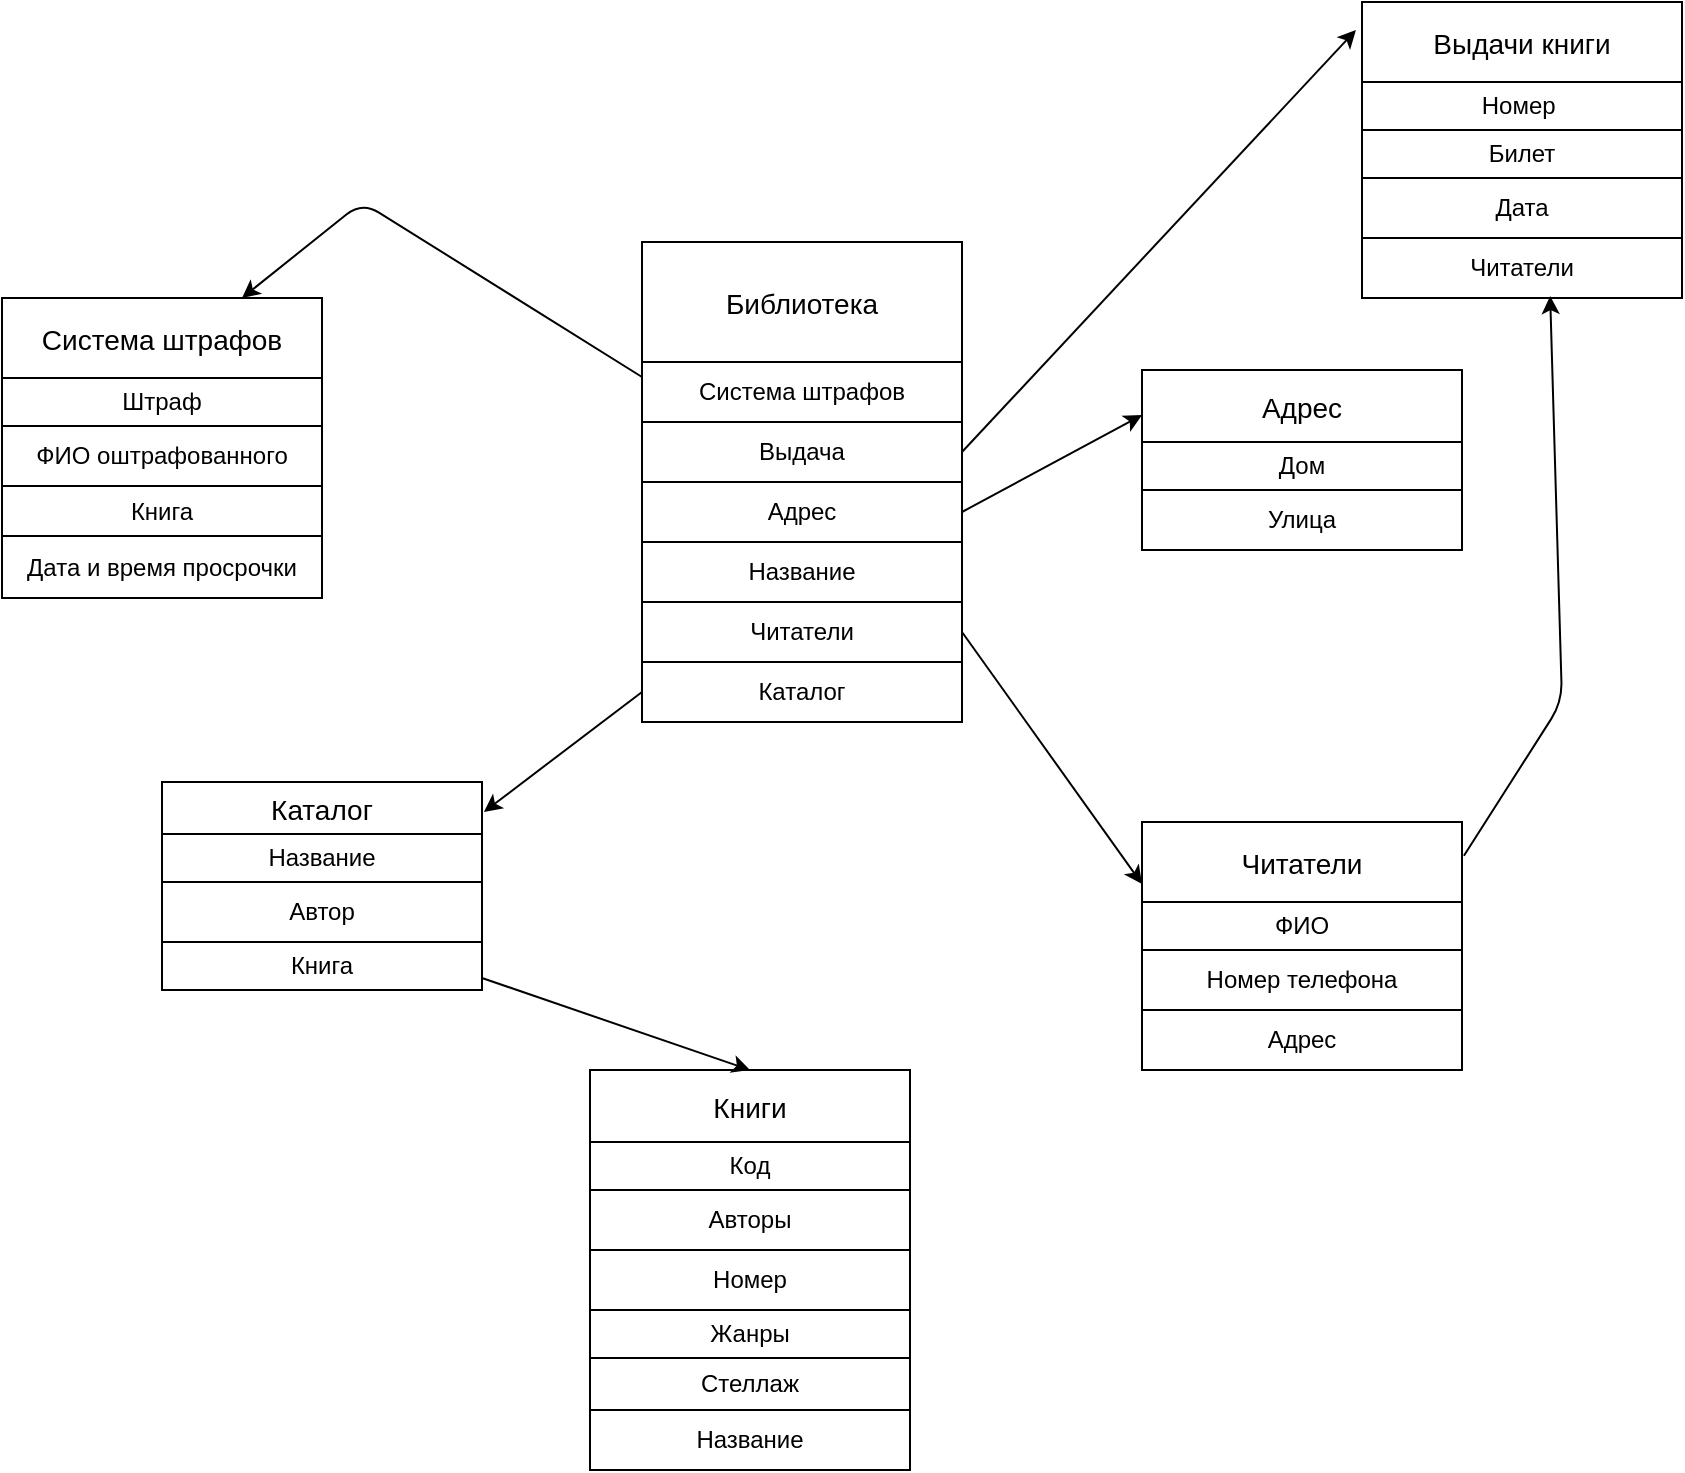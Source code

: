 <mxfile version="14.4.8" type="github">
  <diagram id="svhdN8_qwg-8alWqO27w" name="Page-1">
    <mxGraphModel dx="1422" dy="794" grid="1" gridSize="10" guides="1" tooltips="1" connect="1" arrows="1" fold="1" page="1" pageScale="1" pageWidth="827" pageHeight="1169" math="0" shadow="0">
      <root>
        <mxCell id="0" />
        <mxCell id="1" parent="0" />
        <mxCell id="AJRSuZmiTqvOx0K_vsic-28" value="Читатели" style="swimlane;fontStyle=0;childLayout=stackLayout;horizontal=1;startSize=40;horizontalStack=0;resizeParent=1;resizeParentMax=0;resizeLast=0;collapsible=1;marginBottom=0;align=center;fontSize=14;" vertex="1" parent="1">
          <mxGeometry x="610" y="410" width="160" height="124" as="geometry" />
        </mxCell>
        <mxCell id="AJRSuZmiTqvOx0K_vsic-70" style="edgeStyle=orthogonalEdgeStyle;rounded=0;orthogonalLoop=1;jettySize=auto;html=1;exitX=0.5;exitY=1;exitDx=0;exitDy=0;entryX=0.5;entryY=0;entryDx=0;entryDy=0;fontFamily=Helvetica;" edge="1" parent="AJRSuZmiTqvOx0K_vsic-28" source="AJRSuZmiTqvOx0K_vsic-36" target="AJRSuZmiTqvOx0K_vsic-38">
          <mxGeometry relative="1" as="geometry" />
        </mxCell>
        <mxCell id="AJRSuZmiTqvOx0K_vsic-36" value="ФИО" style="rounded=0;whiteSpace=wrap;html=1;fontFamily=Helvetica;" vertex="1" parent="AJRSuZmiTqvOx0K_vsic-28">
          <mxGeometry y="40" width="160" height="24" as="geometry" />
        </mxCell>
        <mxCell id="AJRSuZmiTqvOx0K_vsic-38" value="Номер телефона" style="rounded=0;whiteSpace=wrap;html=1;fontFamily=Helvetica;" vertex="1" parent="AJRSuZmiTqvOx0K_vsic-28">
          <mxGeometry y="64" width="160" height="30" as="geometry" />
        </mxCell>
        <mxCell id="AJRSuZmiTqvOx0K_vsic-37" value="Адрес" style="rounded=0;whiteSpace=wrap;html=1;fontFamily=Helvetica;" vertex="1" parent="AJRSuZmiTqvOx0K_vsic-28">
          <mxGeometry y="94" width="160" height="30" as="geometry" />
        </mxCell>
        <mxCell id="AJRSuZmiTqvOx0K_vsic-32" value="Каталог" style="swimlane;fontStyle=0;childLayout=stackLayout;horizontal=1;startSize=26;horizontalStack=0;resizeParent=1;resizeParentMax=0;resizeLast=0;collapsible=1;marginBottom=0;align=center;fontSize=14;" vertex="1" parent="1">
          <mxGeometry x="120" y="390" width="160" height="104" as="geometry" />
        </mxCell>
        <mxCell id="AJRSuZmiTqvOx0K_vsic-39" value="Название" style="rounded=0;whiteSpace=wrap;html=1;fontFamily=Helvetica;" vertex="1" parent="AJRSuZmiTqvOx0K_vsic-32">
          <mxGeometry y="26" width="160" height="24" as="geometry" />
        </mxCell>
        <mxCell id="AJRSuZmiTqvOx0K_vsic-40" value="Автор" style="rounded=0;whiteSpace=wrap;html=1;fontFamily=Helvetica;" vertex="1" parent="AJRSuZmiTqvOx0K_vsic-32">
          <mxGeometry y="50" width="160" height="30" as="geometry" />
        </mxCell>
        <mxCell id="AJRSuZmiTqvOx0K_vsic-41" value="Книга" style="rounded=0;whiteSpace=wrap;html=1;fontFamily=Helvetica;" vertex="1" parent="AJRSuZmiTqvOx0K_vsic-32">
          <mxGeometry y="80" width="160" height="24" as="geometry" />
        </mxCell>
        <mxCell id="AJRSuZmiTqvOx0K_vsic-46" value="Выдачи книги" style="swimlane;fontStyle=0;childLayout=stackLayout;horizontal=1;startSize=40;horizontalStack=0;resizeParent=1;resizeParentMax=0;resizeLast=0;collapsible=1;marginBottom=0;align=center;fontSize=14;" vertex="1" parent="1">
          <mxGeometry x="720" width="160" height="148" as="geometry" />
        </mxCell>
        <mxCell id="AJRSuZmiTqvOx0K_vsic-51" value="Номер&amp;nbsp;" style="rounded=0;whiteSpace=wrap;html=1;fontFamily=Helvetica;" vertex="1" parent="AJRSuZmiTqvOx0K_vsic-46">
          <mxGeometry y="40" width="160" height="24" as="geometry" />
        </mxCell>
        <mxCell id="AJRSuZmiTqvOx0K_vsic-50" value="Билет" style="rounded=0;whiteSpace=wrap;html=1;fontFamily=Helvetica;" vertex="1" parent="AJRSuZmiTqvOx0K_vsic-46">
          <mxGeometry y="64" width="160" height="24" as="geometry" />
        </mxCell>
        <mxCell id="AJRSuZmiTqvOx0K_vsic-52" value="Дата" style="rounded=0;whiteSpace=wrap;html=1;fontFamily=Helvetica;" vertex="1" parent="AJRSuZmiTqvOx0K_vsic-46">
          <mxGeometry y="88" width="160" height="30" as="geometry" />
        </mxCell>
        <mxCell id="AJRSuZmiTqvOx0K_vsic-53" value="Читатели" style="rounded=0;whiteSpace=wrap;html=1;fontFamily=Helvetica;" vertex="1" parent="AJRSuZmiTqvOx0K_vsic-46">
          <mxGeometry y="118" width="160" height="30" as="geometry" />
        </mxCell>
        <mxCell id="AJRSuZmiTqvOx0K_vsic-56" value="" style="endArrow=classic;html=1;fontFamily=Helvetica;exitX=1.006;exitY=0.136;exitDx=0;exitDy=0;exitPerimeter=0;entryX=0.588;entryY=0.967;entryDx=0;entryDy=0;entryPerimeter=0;" edge="1" parent="1" source="AJRSuZmiTqvOx0K_vsic-28" target="AJRSuZmiTqvOx0K_vsic-53">
          <mxGeometry width="50" height="50" relative="1" as="geometry">
            <mxPoint x="780" y="200" as="sourcePoint" />
            <mxPoint x="780" y="310" as="targetPoint" />
            <Array as="points">
              <mxPoint x="820" y="350" />
            </Array>
          </mxGeometry>
        </mxCell>
        <mxCell id="AJRSuZmiTqvOx0K_vsic-60" value="Библиотека" style="swimlane;fontStyle=0;childLayout=stackLayout;horizontal=1;startSize=60;horizontalStack=0;resizeParent=1;resizeParentMax=0;resizeLast=0;collapsible=1;marginBottom=0;align=center;fontSize=14;" vertex="1" parent="1">
          <mxGeometry x="360" y="120" width="160" height="240" as="geometry" />
        </mxCell>
        <mxCell id="AJRSuZmiTqvOx0K_vsic-66" value="Система штрафов" style="rounded=0;whiteSpace=wrap;html=1;fontFamily=Helvetica;" vertex="1" parent="AJRSuZmiTqvOx0K_vsic-60">
          <mxGeometry y="60" width="160" height="30" as="geometry" />
        </mxCell>
        <mxCell id="AJRSuZmiTqvOx0K_vsic-65" value="Выдача" style="rounded=0;whiteSpace=wrap;html=1;fontFamily=Helvetica;" vertex="1" parent="AJRSuZmiTqvOx0K_vsic-60">
          <mxGeometry y="90" width="160" height="30" as="geometry" />
        </mxCell>
        <mxCell id="AJRSuZmiTqvOx0K_vsic-68" value="Адрес" style="rounded=0;whiteSpace=wrap;html=1;fontFamily=Helvetica;" vertex="1" parent="AJRSuZmiTqvOx0K_vsic-60">
          <mxGeometry y="120" width="160" height="30" as="geometry" />
        </mxCell>
        <mxCell id="AJRSuZmiTqvOx0K_vsic-69" value="Название" style="rounded=0;whiteSpace=wrap;html=1;fontFamily=Helvetica;" vertex="1" parent="AJRSuZmiTqvOx0K_vsic-60">
          <mxGeometry y="150" width="160" height="30" as="geometry" />
        </mxCell>
        <mxCell id="AJRSuZmiTqvOx0K_vsic-67" value="Читатели" style="rounded=0;whiteSpace=wrap;html=1;fontFamily=Helvetica;" vertex="1" parent="AJRSuZmiTqvOx0K_vsic-60">
          <mxGeometry y="180" width="160" height="30" as="geometry" />
        </mxCell>
        <mxCell id="AJRSuZmiTqvOx0K_vsic-64" value="Каталог" style="rounded=0;whiteSpace=wrap;html=1;fontFamily=Helvetica;" vertex="1" parent="AJRSuZmiTqvOx0K_vsic-60">
          <mxGeometry y="210" width="160" height="30" as="geometry" />
        </mxCell>
        <mxCell id="AJRSuZmiTqvOx0K_vsic-71" style="edgeStyle=orthogonalEdgeStyle;rounded=0;orthogonalLoop=1;jettySize=auto;html=1;exitX=0.5;exitY=1;exitDx=0;exitDy=0;fontFamily=Helvetica;" edge="1" parent="AJRSuZmiTqvOx0K_vsic-60" source="AJRSuZmiTqvOx0K_vsic-66" target="AJRSuZmiTqvOx0K_vsic-66">
          <mxGeometry relative="1" as="geometry" />
        </mxCell>
        <mxCell id="AJRSuZmiTqvOx0K_vsic-73" value="" style="endArrow=classic;html=1;fontFamily=Helvetica;exitX=1;exitY=0.5;exitDx=0;exitDy=0;entryX=0;entryY=0.25;entryDx=0;entryDy=0;" edge="1" parent="1" source="AJRSuZmiTqvOx0K_vsic-67" target="AJRSuZmiTqvOx0K_vsic-28">
          <mxGeometry width="50" height="50" relative="1" as="geometry">
            <mxPoint x="390" y="340" as="sourcePoint" />
            <mxPoint x="440" y="290" as="targetPoint" />
          </mxGeometry>
        </mxCell>
        <mxCell id="AJRSuZmiTqvOx0K_vsic-74" value="" style="endArrow=classic;html=1;fontFamily=Helvetica;exitX=0;exitY=0.5;exitDx=0;exitDy=0;entryX=1.006;entryY=0.144;entryDx=0;entryDy=0;entryPerimeter=0;" edge="1" parent="1" source="AJRSuZmiTqvOx0K_vsic-64" target="AJRSuZmiTqvOx0K_vsic-32">
          <mxGeometry width="50" height="50" relative="1" as="geometry">
            <mxPoint x="390" y="340" as="sourcePoint" />
            <mxPoint x="290" y="390" as="targetPoint" />
          </mxGeometry>
        </mxCell>
        <mxCell id="AJRSuZmiTqvOx0K_vsic-80" value="" style="endArrow=classic;html=1;fontFamily=Helvetica;exitX=0;exitY=0.25;exitDx=0;exitDy=0;entryX=0.75;entryY=0;entryDx=0;entryDy=0;" edge="1" parent="1" source="AJRSuZmiTqvOx0K_vsic-66" target="AJRSuZmiTqvOx0K_vsic-89">
          <mxGeometry width="50" height="50" relative="1" as="geometry">
            <mxPoint x="390" y="340" as="sourcePoint" />
            <mxPoint x="240" y="140" as="targetPoint" />
            <Array as="points">
              <mxPoint x="220" y="100" />
            </Array>
          </mxGeometry>
        </mxCell>
        <mxCell id="AJRSuZmiTqvOx0K_vsic-81" value="" style="endArrow=classic;html=1;fontFamily=Helvetica;entryX=-0.019;entryY=0.095;entryDx=0;entryDy=0;entryPerimeter=0;exitX=1;exitY=0.5;exitDx=0;exitDy=0;" edge="1" parent="1" source="AJRSuZmiTqvOx0K_vsic-65" target="AJRSuZmiTqvOx0K_vsic-46">
          <mxGeometry width="50" height="50" relative="1" as="geometry">
            <mxPoint x="390" y="340" as="sourcePoint" />
            <mxPoint x="440" y="290" as="targetPoint" />
          </mxGeometry>
        </mxCell>
        <mxCell id="AJRSuZmiTqvOx0K_vsic-82" value="" style="endArrow=classic;html=1;fontFamily=Helvetica;exitX=1;exitY=0.5;exitDx=0;exitDy=0;entryX=0;entryY=0.25;entryDx=0;entryDy=0;" edge="1" parent="1" source="AJRSuZmiTqvOx0K_vsic-68" target="AJRSuZmiTqvOx0K_vsic-83">
          <mxGeometry width="50" height="50" relative="1" as="geometry">
            <mxPoint x="390" y="340" as="sourcePoint" />
            <mxPoint x="590" y="255" as="targetPoint" />
          </mxGeometry>
        </mxCell>
        <mxCell id="AJRSuZmiTqvOx0K_vsic-83" value="Адрес" style="swimlane;fontStyle=0;childLayout=stackLayout;horizontal=1;startSize=36;horizontalStack=0;resizeParent=1;resizeParentMax=0;resizeLast=0;collapsible=1;marginBottom=0;align=center;fontSize=14;" vertex="1" parent="1">
          <mxGeometry x="610" y="184" width="160" height="90" as="geometry" />
        </mxCell>
        <mxCell id="AJRSuZmiTqvOx0K_vsic-88" value="Дом" style="rounded=0;whiteSpace=wrap;html=1;fontFamily=Helvetica;" vertex="1" parent="AJRSuZmiTqvOx0K_vsic-83">
          <mxGeometry y="36" width="160" height="24" as="geometry" />
        </mxCell>
        <mxCell id="AJRSuZmiTqvOx0K_vsic-87" value="Улица" style="rounded=0;whiteSpace=wrap;html=1;fontFamily=Helvetica;" vertex="1" parent="AJRSuZmiTqvOx0K_vsic-83">
          <mxGeometry y="60" width="160" height="30" as="geometry" />
        </mxCell>
        <mxCell id="AJRSuZmiTqvOx0K_vsic-89" value="Система штрафов" style="swimlane;fontStyle=0;childLayout=stackLayout;horizontal=1;startSize=40;horizontalStack=0;resizeParent=1;resizeParentMax=0;resizeLast=0;collapsible=1;marginBottom=0;align=center;fontSize=14;" vertex="1" parent="1">
          <mxGeometry x="40" y="148" width="160" height="150" as="geometry" />
        </mxCell>
        <mxCell id="AJRSuZmiTqvOx0K_vsic-93" value="Штраф" style="rounded=0;whiteSpace=wrap;html=1;fontFamily=Helvetica;" vertex="1" parent="AJRSuZmiTqvOx0K_vsic-89">
          <mxGeometry y="40" width="160" height="24" as="geometry" />
        </mxCell>
        <mxCell id="AJRSuZmiTqvOx0K_vsic-94" value="ФИО оштрафованного" style="rounded=0;whiteSpace=wrap;html=1;fontFamily=Helvetica;" vertex="1" parent="AJRSuZmiTqvOx0K_vsic-89">
          <mxGeometry y="64" width="160" height="30" as="geometry" />
        </mxCell>
        <mxCell id="AJRSuZmiTqvOx0K_vsic-95" value="Книга" style="rounded=0;whiteSpace=wrap;html=1;fontFamily=Helvetica;" vertex="1" parent="AJRSuZmiTqvOx0K_vsic-89">
          <mxGeometry y="94" width="160" height="25" as="geometry" />
        </mxCell>
        <mxCell id="AJRSuZmiTqvOx0K_vsic-96" value="Дата и время просрочки" style="rounded=0;whiteSpace=wrap;html=1;fontFamily=Helvetica;" vertex="1" parent="AJRSuZmiTqvOx0K_vsic-89">
          <mxGeometry y="119" width="160" height="31" as="geometry" />
        </mxCell>
        <mxCell id="AJRSuZmiTqvOx0K_vsic-98" value="Книги" style="swimlane;fontStyle=0;childLayout=stackLayout;horizontal=1;startSize=36;horizontalStack=0;resizeParent=1;resizeParentMax=0;resizeLast=0;collapsible=1;marginBottom=0;align=center;fontSize=14;" vertex="1" parent="1">
          <mxGeometry x="334" y="534" width="160" height="200" as="geometry" />
        </mxCell>
        <mxCell id="AJRSuZmiTqvOx0K_vsic-103" value="Код" style="rounded=0;whiteSpace=wrap;html=1;fontFamily=Helvetica;" vertex="1" parent="AJRSuZmiTqvOx0K_vsic-98">
          <mxGeometry y="36" width="160" height="24" as="geometry" />
        </mxCell>
        <mxCell id="AJRSuZmiTqvOx0K_vsic-104" value="Авторы" style="rounded=0;whiteSpace=wrap;html=1;fontFamily=Helvetica;" vertex="1" parent="AJRSuZmiTqvOx0K_vsic-98">
          <mxGeometry y="60" width="160" height="30" as="geometry" />
        </mxCell>
        <mxCell id="AJRSuZmiTqvOx0K_vsic-105" value="Номер" style="rounded=0;whiteSpace=wrap;html=1;fontFamily=Helvetica;" vertex="1" parent="AJRSuZmiTqvOx0K_vsic-98">
          <mxGeometry y="90" width="160" height="30" as="geometry" />
        </mxCell>
        <mxCell id="AJRSuZmiTqvOx0K_vsic-102" value="Жанры" style="rounded=0;whiteSpace=wrap;html=1;fontFamily=Helvetica;" vertex="1" parent="AJRSuZmiTqvOx0K_vsic-98">
          <mxGeometry y="120" width="160" height="24" as="geometry" />
        </mxCell>
        <mxCell id="AJRSuZmiTqvOx0K_vsic-106" value="Стеллаж" style="rounded=0;whiteSpace=wrap;html=1;fontFamily=Helvetica;" vertex="1" parent="AJRSuZmiTqvOx0K_vsic-98">
          <mxGeometry y="144" width="160" height="26" as="geometry" />
        </mxCell>
        <mxCell id="AJRSuZmiTqvOx0K_vsic-107" value="Название" style="rounded=0;whiteSpace=wrap;html=1;fontFamily=Helvetica;" vertex="1" parent="AJRSuZmiTqvOx0K_vsic-98">
          <mxGeometry y="170" width="160" height="30" as="geometry" />
        </mxCell>
        <mxCell id="AJRSuZmiTqvOx0K_vsic-108" value="" style="endArrow=classic;html=1;fontFamily=Helvetica;exitX=1;exitY=0.75;exitDx=0;exitDy=0;entryX=0.5;entryY=0;entryDx=0;entryDy=0;" edge="1" parent="1" source="AJRSuZmiTqvOx0K_vsic-41" target="AJRSuZmiTqvOx0K_vsic-98">
          <mxGeometry width="50" height="50" relative="1" as="geometry">
            <mxPoint x="390" y="420" as="sourcePoint" />
            <mxPoint x="440" y="460" as="targetPoint" />
          </mxGeometry>
        </mxCell>
      </root>
    </mxGraphModel>
  </diagram>
</mxfile>
